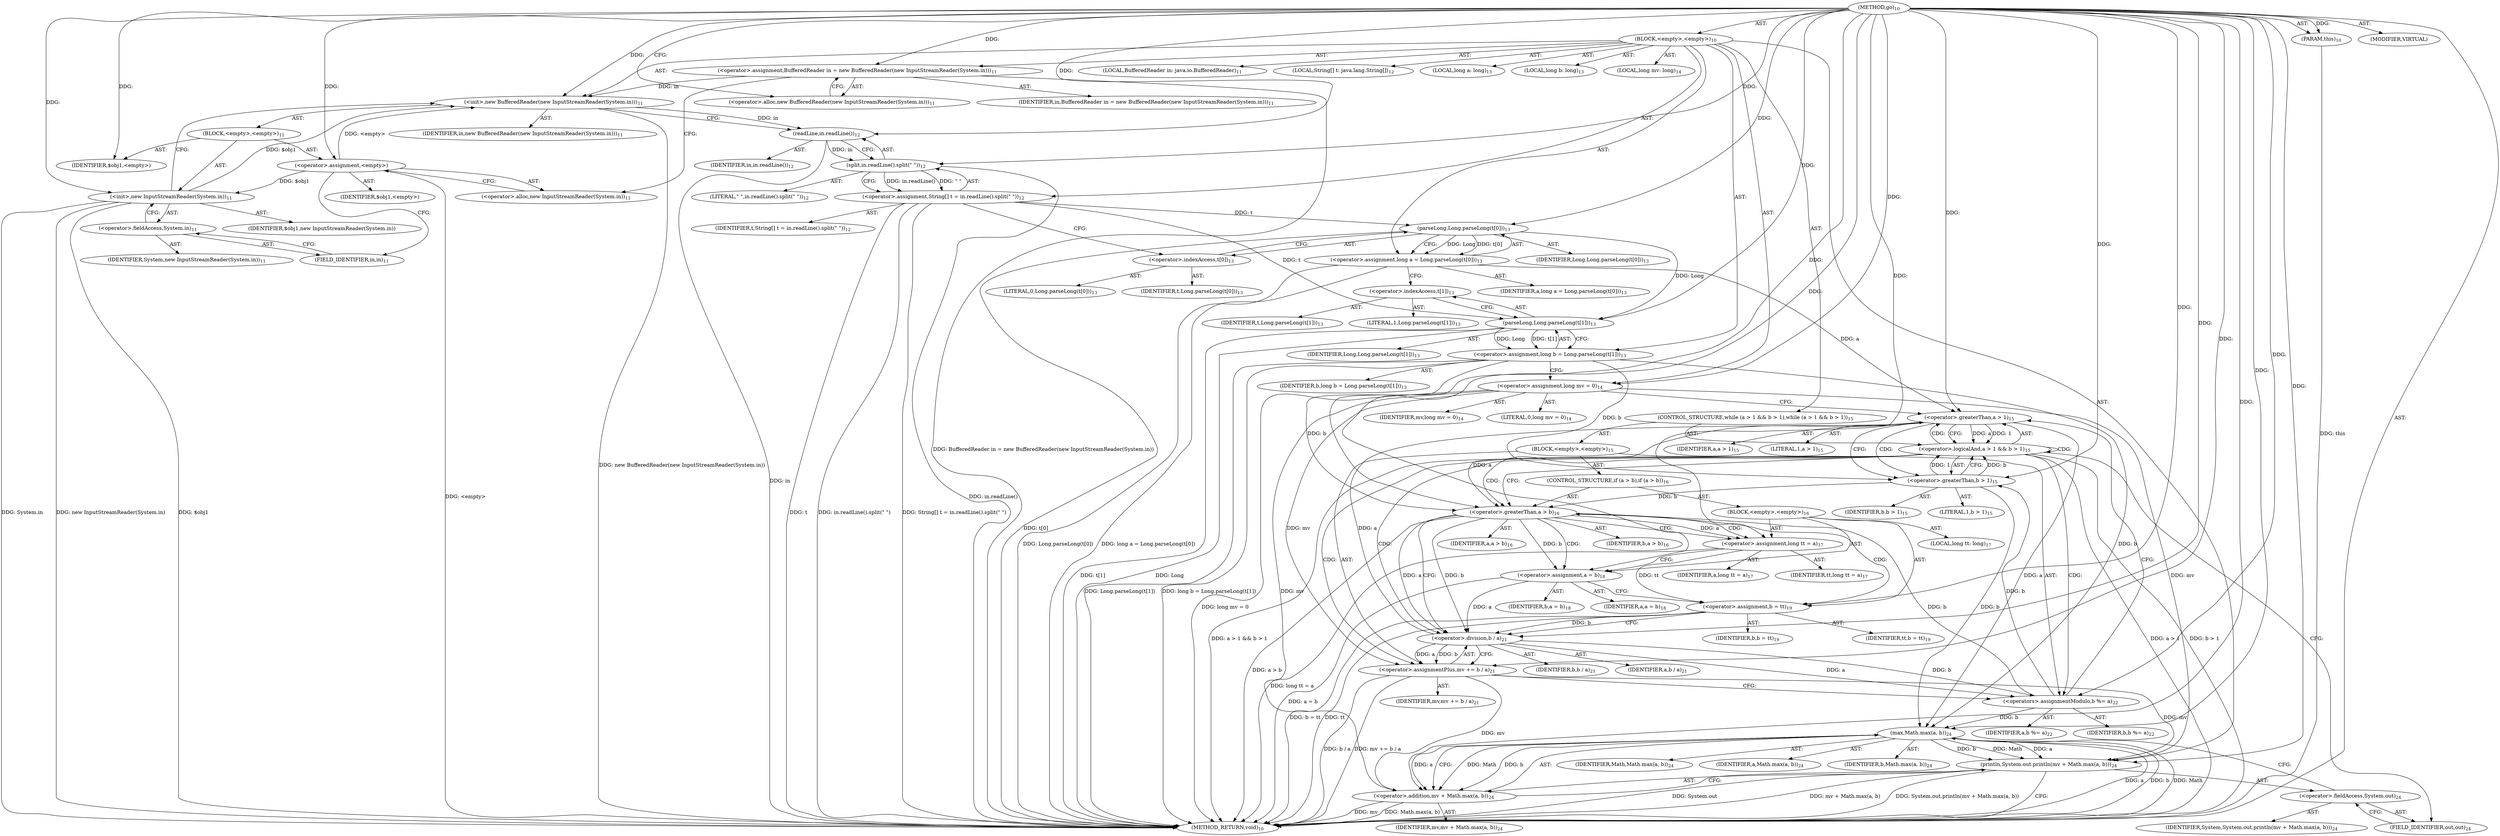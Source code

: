 digraph "go" {  
"34" [label = <(METHOD,go)<SUB>10</SUB>> ]
"35" [label = <(PARAM,this)<SUB>10</SUB>> ]
"36" [label = <(BLOCK,&lt;empty&gt;,&lt;empty&gt;)<SUB>10</SUB>> ]
"4" [label = <(LOCAL,BufferedReader in: java.io.BufferedReader)<SUB>11</SUB>> ]
"37" [label = <(&lt;operator&gt;.assignment,BufferedReader in = new BufferedReader(new InputStreamReader(System.in)))<SUB>11</SUB>> ]
"38" [label = <(IDENTIFIER,in,BufferedReader in = new BufferedReader(new InputStreamReader(System.in)))<SUB>11</SUB>> ]
"39" [label = <(&lt;operator&gt;.alloc,new BufferedReader(new InputStreamReader(System.in)))<SUB>11</SUB>> ]
"40" [label = <(&lt;init&gt;,new BufferedReader(new InputStreamReader(System.in)))<SUB>11</SUB>> ]
"3" [label = <(IDENTIFIER,in,new BufferedReader(new InputStreamReader(System.in)))<SUB>11</SUB>> ]
"41" [label = <(BLOCK,&lt;empty&gt;,&lt;empty&gt;)<SUB>11</SUB>> ]
"42" [label = <(&lt;operator&gt;.assignment,&lt;empty&gt;)> ]
"43" [label = <(IDENTIFIER,$obj1,&lt;empty&gt;)> ]
"44" [label = <(&lt;operator&gt;.alloc,new InputStreamReader(System.in))<SUB>11</SUB>> ]
"45" [label = <(&lt;init&gt;,new InputStreamReader(System.in))<SUB>11</SUB>> ]
"46" [label = <(IDENTIFIER,$obj1,new InputStreamReader(System.in))> ]
"47" [label = <(&lt;operator&gt;.fieldAccess,System.in)<SUB>11</SUB>> ]
"48" [label = <(IDENTIFIER,System,new InputStreamReader(System.in))<SUB>11</SUB>> ]
"49" [label = <(FIELD_IDENTIFIER,in,in)<SUB>11</SUB>> ]
"50" [label = <(IDENTIFIER,$obj1,&lt;empty&gt;)> ]
"51" [label = <(LOCAL,String[] t: java.lang.String[])<SUB>12</SUB>> ]
"52" [label = <(&lt;operator&gt;.assignment,String[] t = in.readLine().split(&quot; &quot;))<SUB>12</SUB>> ]
"53" [label = <(IDENTIFIER,t,String[] t = in.readLine().split(&quot; &quot;))<SUB>12</SUB>> ]
"54" [label = <(split,in.readLine().split(&quot; &quot;))<SUB>12</SUB>> ]
"55" [label = <(readLine,in.readLine())<SUB>12</SUB>> ]
"56" [label = <(IDENTIFIER,in,in.readLine())<SUB>12</SUB>> ]
"57" [label = <(LITERAL,&quot; &quot;,in.readLine().split(&quot; &quot;))<SUB>12</SUB>> ]
"58" [label = <(LOCAL,long a: long)<SUB>13</SUB>> ]
"59" [label = <(LOCAL,long b: long)<SUB>13</SUB>> ]
"60" [label = <(&lt;operator&gt;.assignment,long a = Long.parseLong(t[0]))<SUB>13</SUB>> ]
"61" [label = <(IDENTIFIER,a,long a = Long.parseLong(t[0]))<SUB>13</SUB>> ]
"62" [label = <(parseLong,Long.parseLong(t[0]))<SUB>13</SUB>> ]
"63" [label = <(IDENTIFIER,Long,Long.parseLong(t[0]))<SUB>13</SUB>> ]
"64" [label = <(&lt;operator&gt;.indexAccess,t[0])<SUB>13</SUB>> ]
"65" [label = <(IDENTIFIER,t,Long.parseLong(t[0]))<SUB>13</SUB>> ]
"66" [label = <(LITERAL,0,Long.parseLong(t[0]))<SUB>13</SUB>> ]
"67" [label = <(&lt;operator&gt;.assignment,long b = Long.parseLong(t[1]))<SUB>13</SUB>> ]
"68" [label = <(IDENTIFIER,b,long b = Long.parseLong(t[1]))<SUB>13</SUB>> ]
"69" [label = <(parseLong,Long.parseLong(t[1]))<SUB>13</SUB>> ]
"70" [label = <(IDENTIFIER,Long,Long.parseLong(t[1]))<SUB>13</SUB>> ]
"71" [label = <(&lt;operator&gt;.indexAccess,t[1])<SUB>13</SUB>> ]
"72" [label = <(IDENTIFIER,t,Long.parseLong(t[1]))<SUB>13</SUB>> ]
"73" [label = <(LITERAL,1,Long.parseLong(t[1]))<SUB>13</SUB>> ]
"74" [label = <(LOCAL,long mv: long)<SUB>14</SUB>> ]
"75" [label = <(&lt;operator&gt;.assignment,long mv = 0)<SUB>14</SUB>> ]
"76" [label = <(IDENTIFIER,mv,long mv = 0)<SUB>14</SUB>> ]
"77" [label = <(LITERAL,0,long mv = 0)<SUB>14</SUB>> ]
"78" [label = <(CONTROL_STRUCTURE,while (a &gt; 1 &amp;&amp; b &gt; 1),while (a &gt; 1 &amp;&amp; b &gt; 1))<SUB>15</SUB>> ]
"79" [label = <(&lt;operator&gt;.logicalAnd,a &gt; 1 &amp;&amp; b &gt; 1)<SUB>15</SUB>> ]
"80" [label = <(&lt;operator&gt;.greaterThan,a &gt; 1)<SUB>15</SUB>> ]
"81" [label = <(IDENTIFIER,a,a &gt; 1)<SUB>15</SUB>> ]
"82" [label = <(LITERAL,1,a &gt; 1)<SUB>15</SUB>> ]
"83" [label = <(&lt;operator&gt;.greaterThan,b &gt; 1)<SUB>15</SUB>> ]
"84" [label = <(IDENTIFIER,b,b &gt; 1)<SUB>15</SUB>> ]
"85" [label = <(LITERAL,1,b &gt; 1)<SUB>15</SUB>> ]
"86" [label = <(BLOCK,&lt;empty&gt;,&lt;empty&gt;)<SUB>15</SUB>> ]
"87" [label = <(CONTROL_STRUCTURE,if (a &gt; b),if (a &gt; b))<SUB>16</SUB>> ]
"88" [label = <(&lt;operator&gt;.greaterThan,a &gt; b)<SUB>16</SUB>> ]
"89" [label = <(IDENTIFIER,a,a &gt; b)<SUB>16</SUB>> ]
"90" [label = <(IDENTIFIER,b,a &gt; b)<SUB>16</SUB>> ]
"91" [label = <(BLOCK,&lt;empty&gt;,&lt;empty&gt;)<SUB>16</SUB>> ]
"92" [label = <(LOCAL,long tt: long)<SUB>17</SUB>> ]
"93" [label = <(&lt;operator&gt;.assignment,long tt = a)<SUB>17</SUB>> ]
"94" [label = <(IDENTIFIER,tt,long tt = a)<SUB>17</SUB>> ]
"95" [label = <(IDENTIFIER,a,long tt = a)<SUB>17</SUB>> ]
"96" [label = <(&lt;operator&gt;.assignment,a = b)<SUB>18</SUB>> ]
"97" [label = <(IDENTIFIER,a,a = b)<SUB>18</SUB>> ]
"98" [label = <(IDENTIFIER,b,a = b)<SUB>18</SUB>> ]
"99" [label = <(&lt;operator&gt;.assignment,b = tt)<SUB>19</SUB>> ]
"100" [label = <(IDENTIFIER,b,b = tt)<SUB>19</SUB>> ]
"101" [label = <(IDENTIFIER,tt,b = tt)<SUB>19</SUB>> ]
"102" [label = <(&lt;operator&gt;.assignmentPlus,mv += b / a)<SUB>21</SUB>> ]
"103" [label = <(IDENTIFIER,mv,mv += b / a)<SUB>21</SUB>> ]
"104" [label = <(&lt;operator&gt;.division,b / a)<SUB>21</SUB>> ]
"105" [label = <(IDENTIFIER,b,b / a)<SUB>21</SUB>> ]
"106" [label = <(IDENTIFIER,a,b / a)<SUB>21</SUB>> ]
"107" [label = <(&lt;operators&gt;.assignmentModulo,b %= a)<SUB>22</SUB>> ]
"108" [label = <(IDENTIFIER,b,b %= a)<SUB>22</SUB>> ]
"109" [label = <(IDENTIFIER,a,b %= a)<SUB>22</SUB>> ]
"110" [label = <(println,System.out.println(mv + Math.max(a, b)))<SUB>24</SUB>> ]
"111" [label = <(&lt;operator&gt;.fieldAccess,System.out)<SUB>24</SUB>> ]
"112" [label = <(IDENTIFIER,System,System.out.println(mv + Math.max(a, b)))<SUB>24</SUB>> ]
"113" [label = <(FIELD_IDENTIFIER,out,out)<SUB>24</SUB>> ]
"114" [label = <(&lt;operator&gt;.addition,mv + Math.max(a, b))<SUB>24</SUB>> ]
"115" [label = <(IDENTIFIER,mv,mv + Math.max(a, b))<SUB>24</SUB>> ]
"116" [label = <(max,Math.max(a, b))<SUB>24</SUB>> ]
"117" [label = <(IDENTIFIER,Math,Math.max(a, b))<SUB>24</SUB>> ]
"118" [label = <(IDENTIFIER,a,Math.max(a, b))<SUB>24</SUB>> ]
"119" [label = <(IDENTIFIER,b,Math.max(a, b))<SUB>24</SUB>> ]
"120" [label = <(MODIFIER,VIRTUAL)> ]
"121" [label = <(METHOD_RETURN,void)<SUB>10</SUB>> ]
  "34" -> "35"  [ label = "AST: "] 
  "34" -> "36"  [ label = "AST: "] 
  "34" -> "120"  [ label = "AST: "] 
  "34" -> "121"  [ label = "AST: "] 
  "36" -> "4"  [ label = "AST: "] 
  "36" -> "37"  [ label = "AST: "] 
  "36" -> "40"  [ label = "AST: "] 
  "36" -> "51"  [ label = "AST: "] 
  "36" -> "52"  [ label = "AST: "] 
  "36" -> "58"  [ label = "AST: "] 
  "36" -> "59"  [ label = "AST: "] 
  "36" -> "60"  [ label = "AST: "] 
  "36" -> "67"  [ label = "AST: "] 
  "36" -> "74"  [ label = "AST: "] 
  "36" -> "75"  [ label = "AST: "] 
  "36" -> "78"  [ label = "AST: "] 
  "36" -> "110"  [ label = "AST: "] 
  "37" -> "38"  [ label = "AST: "] 
  "37" -> "39"  [ label = "AST: "] 
  "40" -> "3"  [ label = "AST: "] 
  "40" -> "41"  [ label = "AST: "] 
  "41" -> "42"  [ label = "AST: "] 
  "41" -> "45"  [ label = "AST: "] 
  "41" -> "50"  [ label = "AST: "] 
  "42" -> "43"  [ label = "AST: "] 
  "42" -> "44"  [ label = "AST: "] 
  "45" -> "46"  [ label = "AST: "] 
  "45" -> "47"  [ label = "AST: "] 
  "47" -> "48"  [ label = "AST: "] 
  "47" -> "49"  [ label = "AST: "] 
  "52" -> "53"  [ label = "AST: "] 
  "52" -> "54"  [ label = "AST: "] 
  "54" -> "55"  [ label = "AST: "] 
  "54" -> "57"  [ label = "AST: "] 
  "55" -> "56"  [ label = "AST: "] 
  "60" -> "61"  [ label = "AST: "] 
  "60" -> "62"  [ label = "AST: "] 
  "62" -> "63"  [ label = "AST: "] 
  "62" -> "64"  [ label = "AST: "] 
  "64" -> "65"  [ label = "AST: "] 
  "64" -> "66"  [ label = "AST: "] 
  "67" -> "68"  [ label = "AST: "] 
  "67" -> "69"  [ label = "AST: "] 
  "69" -> "70"  [ label = "AST: "] 
  "69" -> "71"  [ label = "AST: "] 
  "71" -> "72"  [ label = "AST: "] 
  "71" -> "73"  [ label = "AST: "] 
  "75" -> "76"  [ label = "AST: "] 
  "75" -> "77"  [ label = "AST: "] 
  "78" -> "79"  [ label = "AST: "] 
  "78" -> "86"  [ label = "AST: "] 
  "79" -> "80"  [ label = "AST: "] 
  "79" -> "83"  [ label = "AST: "] 
  "80" -> "81"  [ label = "AST: "] 
  "80" -> "82"  [ label = "AST: "] 
  "83" -> "84"  [ label = "AST: "] 
  "83" -> "85"  [ label = "AST: "] 
  "86" -> "87"  [ label = "AST: "] 
  "86" -> "102"  [ label = "AST: "] 
  "86" -> "107"  [ label = "AST: "] 
  "87" -> "88"  [ label = "AST: "] 
  "87" -> "91"  [ label = "AST: "] 
  "88" -> "89"  [ label = "AST: "] 
  "88" -> "90"  [ label = "AST: "] 
  "91" -> "92"  [ label = "AST: "] 
  "91" -> "93"  [ label = "AST: "] 
  "91" -> "96"  [ label = "AST: "] 
  "91" -> "99"  [ label = "AST: "] 
  "93" -> "94"  [ label = "AST: "] 
  "93" -> "95"  [ label = "AST: "] 
  "96" -> "97"  [ label = "AST: "] 
  "96" -> "98"  [ label = "AST: "] 
  "99" -> "100"  [ label = "AST: "] 
  "99" -> "101"  [ label = "AST: "] 
  "102" -> "103"  [ label = "AST: "] 
  "102" -> "104"  [ label = "AST: "] 
  "104" -> "105"  [ label = "AST: "] 
  "104" -> "106"  [ label = "AST: "] 
  "107" -> "108"  [ label = "AST: "] 
  "107" -> "109"  [ label = "AST: "] 
  "110" -> "111"  [ label = "AST: "] 
  "110" -> "114"  [ label = "AST: "] 
  "111" -> "112"  [ label = "AST: "] 
  "111" -> "113"  [ label = "AST: "] 
  "114" -> "115"  [ label = "AST: "] 
  "114" -> "116"  [ label = "AST: "] 
  "116" -> "117"  [ label = "AST: "] 
  "116" -> "118"  [ label = "AST: "] 
  "116" -> "119"  [ label = "AST: "] 
  "37" -> "44"  [ label = "CFG: "] 
  "40" -> "55"  [ label = "CFG: "] 
  "52" -> "64"  [ label = "CFG: "] 
  "60" -> "71"  [ label = "CFG: "] 
  "67" -> "75"  [ label = "CFG: "] 
  "75" -> "80"  [ label = "CFG: "] 
  "110" -> "121"  [ label = "CFG: "] 
  "39" -> "37"  [ label = "CFG: "] 
  "54" -> "52"  [ label = "CFG: "] 
  "62" -> "60"  [ label = "CFG: "] 
  "69" -> "67"  [ label = "CFG: "] 
  "79" -> "88"  [ label = "CFG: "] 
  "79" -> "113"  [ label = "CFG: "] 
  "111" -> "116"  [ label = "CFG: "] 
  "114" -> "110"  [ label = "CFG: "] 
  "42" -> "49"  [ label = "CFG: "] 
  "45" -> "40"  [ label = "CFG: "] 
  "55" -> "54"  [ label = "CFG: "] 
  "64" -> "62"  [ label = "CFG: "] 
  "71" -> "69"  [ label = "CFG: "] 
  "80" -> "79"  [ label = "CFG: "] 
  "80" -> "83"  [ label = "CFG: "] 
  "83" -> "79"  [ label = "CFG: "] 
  "102" -> "107"  [ label = "CFG: "] 
  "107" -> "80"  [ label = "CFG: "] 
  "113" -> "111"  [ label = "CFG: "] 
  "116" -> "114"  [ label = "CFG: "] 
  "44" -> "42"  [ label = "CFG: "] 
  "47" -> "45"  [ label = "CFG: "] 
  "88" -> "93"  [ label = "CFG: "] 
  "88" -> "104"  [ label = "CFG: "] 
  "104" -> "102"  [ label = "CFG: "] 
  "49" -> "47"  [ label = "CFG: "] 
  "93" -> "96"  [ label = "CFG: "] 
  "96" -> "99"  [ label = "CFG: "] 
  "99" -> "104"  [ label = "CFG: "] 
  "34" -> "39"  [ label = "CFG: "] 
  "35" -> "121"  [ label = "DDG: this"] 
  "37" -> "121"  [ label = "DDG: BufferedReader in = new BufferedReader(new InputStreamReader(System.in))"] 
  "42" -> "121"  [ label = "DDG: &lt;empty&gt;"] 
  "45" -> "121"  [ label = "DDG: $obj1"] 
  "45" -> "121"  [ label = "DDG: System.in"] 
  "45" -> "121"  [ label = "DDG: new InputStreamReader(System.in)"] 
  "40" -> "121"  [ label = "DDG: new BufferedReader(new InputStreamReader(System.in))"] 
  "52" -> "121"  [ label = "DDG: t"] 
  "55" -> "121"  [ label = "DDG: in"] 
  "54" -> "121"  [ label = "DDG: in.readLine()"] 
  "52" -> "121"  [ label = "DDG: in.readLine().split(&quot; &quot;)"] 
  "52" -> "121"  [ label = "DDG: String[] t = in.readLine().split(&quot; &quot;)"] 
  "62" -> "121"  [ label = "DDG: t[0]"] 
  "60" -> "121"  [ label = "DDG: Long.parseLong(t[0])"] 
  "60" -> "121"  [ label = "DDG: long a = Long.parseLong(t[0])"] 
  "69" -> "121"  [ label = "DDG: Long"] 
  "69" -> "121"  [ label = "DDG: t[1]"] 
  "67" -> "121"  [ label = "DDG: Long.parseLong(t[1])"] 
  "67" -> "121"  [ label = "DDG: long b = Long.parseLong(t[1])"] 
  "75" -> "121"  [ label = "DDG: long mv = 0"] 
  "79" -> "121"  [ label = "DDG: a &gt; 1"] 
  "79" -> "121"  [ label = "DDG: b &gt; 1"] 
  "79" -> "121"  [ label = "DDG: a &gt; 1 &amp;&amp; b &gt; 1"] 
  "110" -> "121"  [ label = "DDG: System.out"] 
  "114" -> "121"  [ label = "DDG: mv"] 
  "116" -> "121"  [ label = "DDG: a"] 
  "116" -> "121"  [ label = "DDG: b"] 
  "114" -> "121"  [ label = "DDG: Math.max(a, b)"] 
  "110" -> "121"  [ label = "DDG: mv + Math.max(a, b)"] 
  "110" -> "121"  [ label = "DDG: System.out.println(mv + Math.max(a, b))"] 
  "88" -> "121"  [ label = "DDG: a &gt; b"] 
  "93" -> "121"  [ label = "DDG: long tt = a"] 
  "96" -> "121"  [ label = "DDG: a = b"] 
  "99" -> "121"  [ label = "DDG: tt"] 
  "99" -> "121"  [ label = "DDG: b = tt"] 
  "102" -> "121"  [ label = "DDG: b / a"] 
  "102" -> "121"  [ label = "DDG: mv += b / a"] 
  "116" -> "121"  [ label = "DDG: Math"] 
  "34" -> "35"  [ label = "DDG: "] 
  "34" -> "37"  [ label = "DDG: "] 
  "54" -> "52"  [ label = "DDG: in.readLine()"] 
  "54" -> "52"  [ label = "DDG: &quot; &quot;"] 
  "62" -> "60"  [ label = "DDG: Long"] 
  "62" -> "60"  [ label = "DDG: t[0]"] 
  "69" -> "67"  [ label = "DDG: Long"] 
  "69" -> "67"  [ label = "DDG: t[1]"] 
  "34" -> "75"  [ label = "DDG: "] 
  "37" -> "40"  [ label = "DDG: in"] 
  "34" -> "40"  [ label = "DDG: "] 
  "42" -> "40"  [ label = "DDG: &lt;empty&gt;"] 
  "45" -> "40"  [ label = "DDG: $obj1"] 
  "75" -> "110"  [ label = "DDG: mv"] 
  "102" -> "110"  [ label = "DDG: mv"] 
  "34" -> "110"  [ label = "DDG: "] 
  "116" -> "110"  [ label = "DDG: Math"] 
  "116" -> "110"  [ label = "DDG: a"] 
  "116" -> "110"  [ label = "DDG: b"] 
  "34" -> "42"  [ label = "DDG: "] 
  "34" -> "50"  [ label = "DDG: "] 
  "55" -> "54"  [ label = "DDG: in"] 
  "34" -> "54"  [ label = "DDG: "] 
  "34" -> "62"  [ label = "DDG: "] 
  "52" -> "62"  [ label = "DDG: t"] 
  "62" -> "69"  [ label = "DDG: Long"] 
  "34" -> "69"  [ label = "DDG: "] 
  "52" -> "69"  [ label = "DDG: t"] 
  "80" -> "79"  [ label = "DDG: a"] 
  "80" -> "79"  [ label = "DDG: 1"] 
  "83" -> "79"  [ label = "DDG: b"] 
  "83" -> "79"  [ label = "DDG: 1"] 
  "104" -> "102"  [ label = "DDG: b"] 
  "104" -> "102"  [ label = "DDG: a"] 
  "104" -> "107"  [ label = "DDG: a"] 
  "34" -> "107"  [ label = "DDG: "] 
  "75" -> "114"  [ label = "DDG: mv"] 
  "102" -> "114"  [ label = "DDG: mv"] 
  "34" -> "114"  [ label = "DDG: "] 
  "116" -> "114"  [ label = "DDG: Math"] 
  "116" -> "114"  [ label = "DDG: a"] 
  "116" -> "114"  [ label = "DDG: b"] 
  "42" -> "45"  [ label = "DDG: $obj1"] 
  "34" -> "45"  [ label = "DDG: "] 
  "40" -> "55"  [ label = "DDG: in"] 
  "34" -> "55"  [ label = "DDG: "] 
  "60" -> "80"  [ label = "DDG: a"] 
  "34" -> "80"  [ label = "DDG: "] 
  "104" -> "80"  [ label = "DDG: a"] 
  "67" -> "83"  [ label = "DDG: b"] 
  "107" -> "83"  [ label = "DDG: b"] 
  "34" -> "83"  [ label = "DDG: "] 
  "75" -> "102"  [ label = "DDG: mv"] 
  "34" -> "102"  [ label = "DDG: "] 
  "104" -> "107"  [ label = "DDG: b"] 
  "34" -> "116"  [ label = "DDG: "] 
  "80" -> "116"  [ label = "DDG: a"] 
  "67" -> "116"  [ label = "DDG: b"] 
  "83" -> "116"  [ label = "DDG: b"] 
  "107" -> "116"  [ label = "DDG: b"] 
  "80" -> "88"  [ label = "DDG: a"] 
  "34" -> "88"  [ label = "DDG: "] 
  "67" -> "88"  [ label = "DDG: b"] 
  "83" -> "88"  [ label = "DDG: b"] 
  "107" -> "88"  [ label = "DDG: b"] 
  "88" -> "93"  [ label = "DDG: a"] 
  "34" -> "93"  [ label = "DDG: "] 
  "88" -> "96"  [ label = "DDG: b"] 
  "34" -> "96"  [ label = "DDG: "] 
  "93" -> "99"  [ label = "DDG: tt"] 
  "34" -> "99"  [ label = "DDG: "] 
  "88" -> "104"  [ label = "DDG: b"] 
  "99" -> "104"  [ label = "DDG: b"] 
  "34" -> "104"  [ label = "DDG: "] 
  "88" -> "104"  [ label = "DDG: a"] 
  "96" -> "104"  [ label = "DDG: a"] 
  "79" -> "107"  [ label = "CDG: "] 
  "79" -> "80"  [ label = "CDG: "] 
  "79" -> "102"  [ label = "CDG: "] 
  "79" -> "88"  [ label = "CDG: "] 
  "79" -> "104"  [ label = "CDG: "] 
  "79" -> "79"  [ label = "CDG: "] 
  "80" -> "83"  [ label = "CDG: "] 
  "88" -> "96"  [ label = "CDG: "] 
  "88" -> "99"  [ label = "CDG: "] 
  "88" -> "93"  [ label = "CDG: "] 
}

